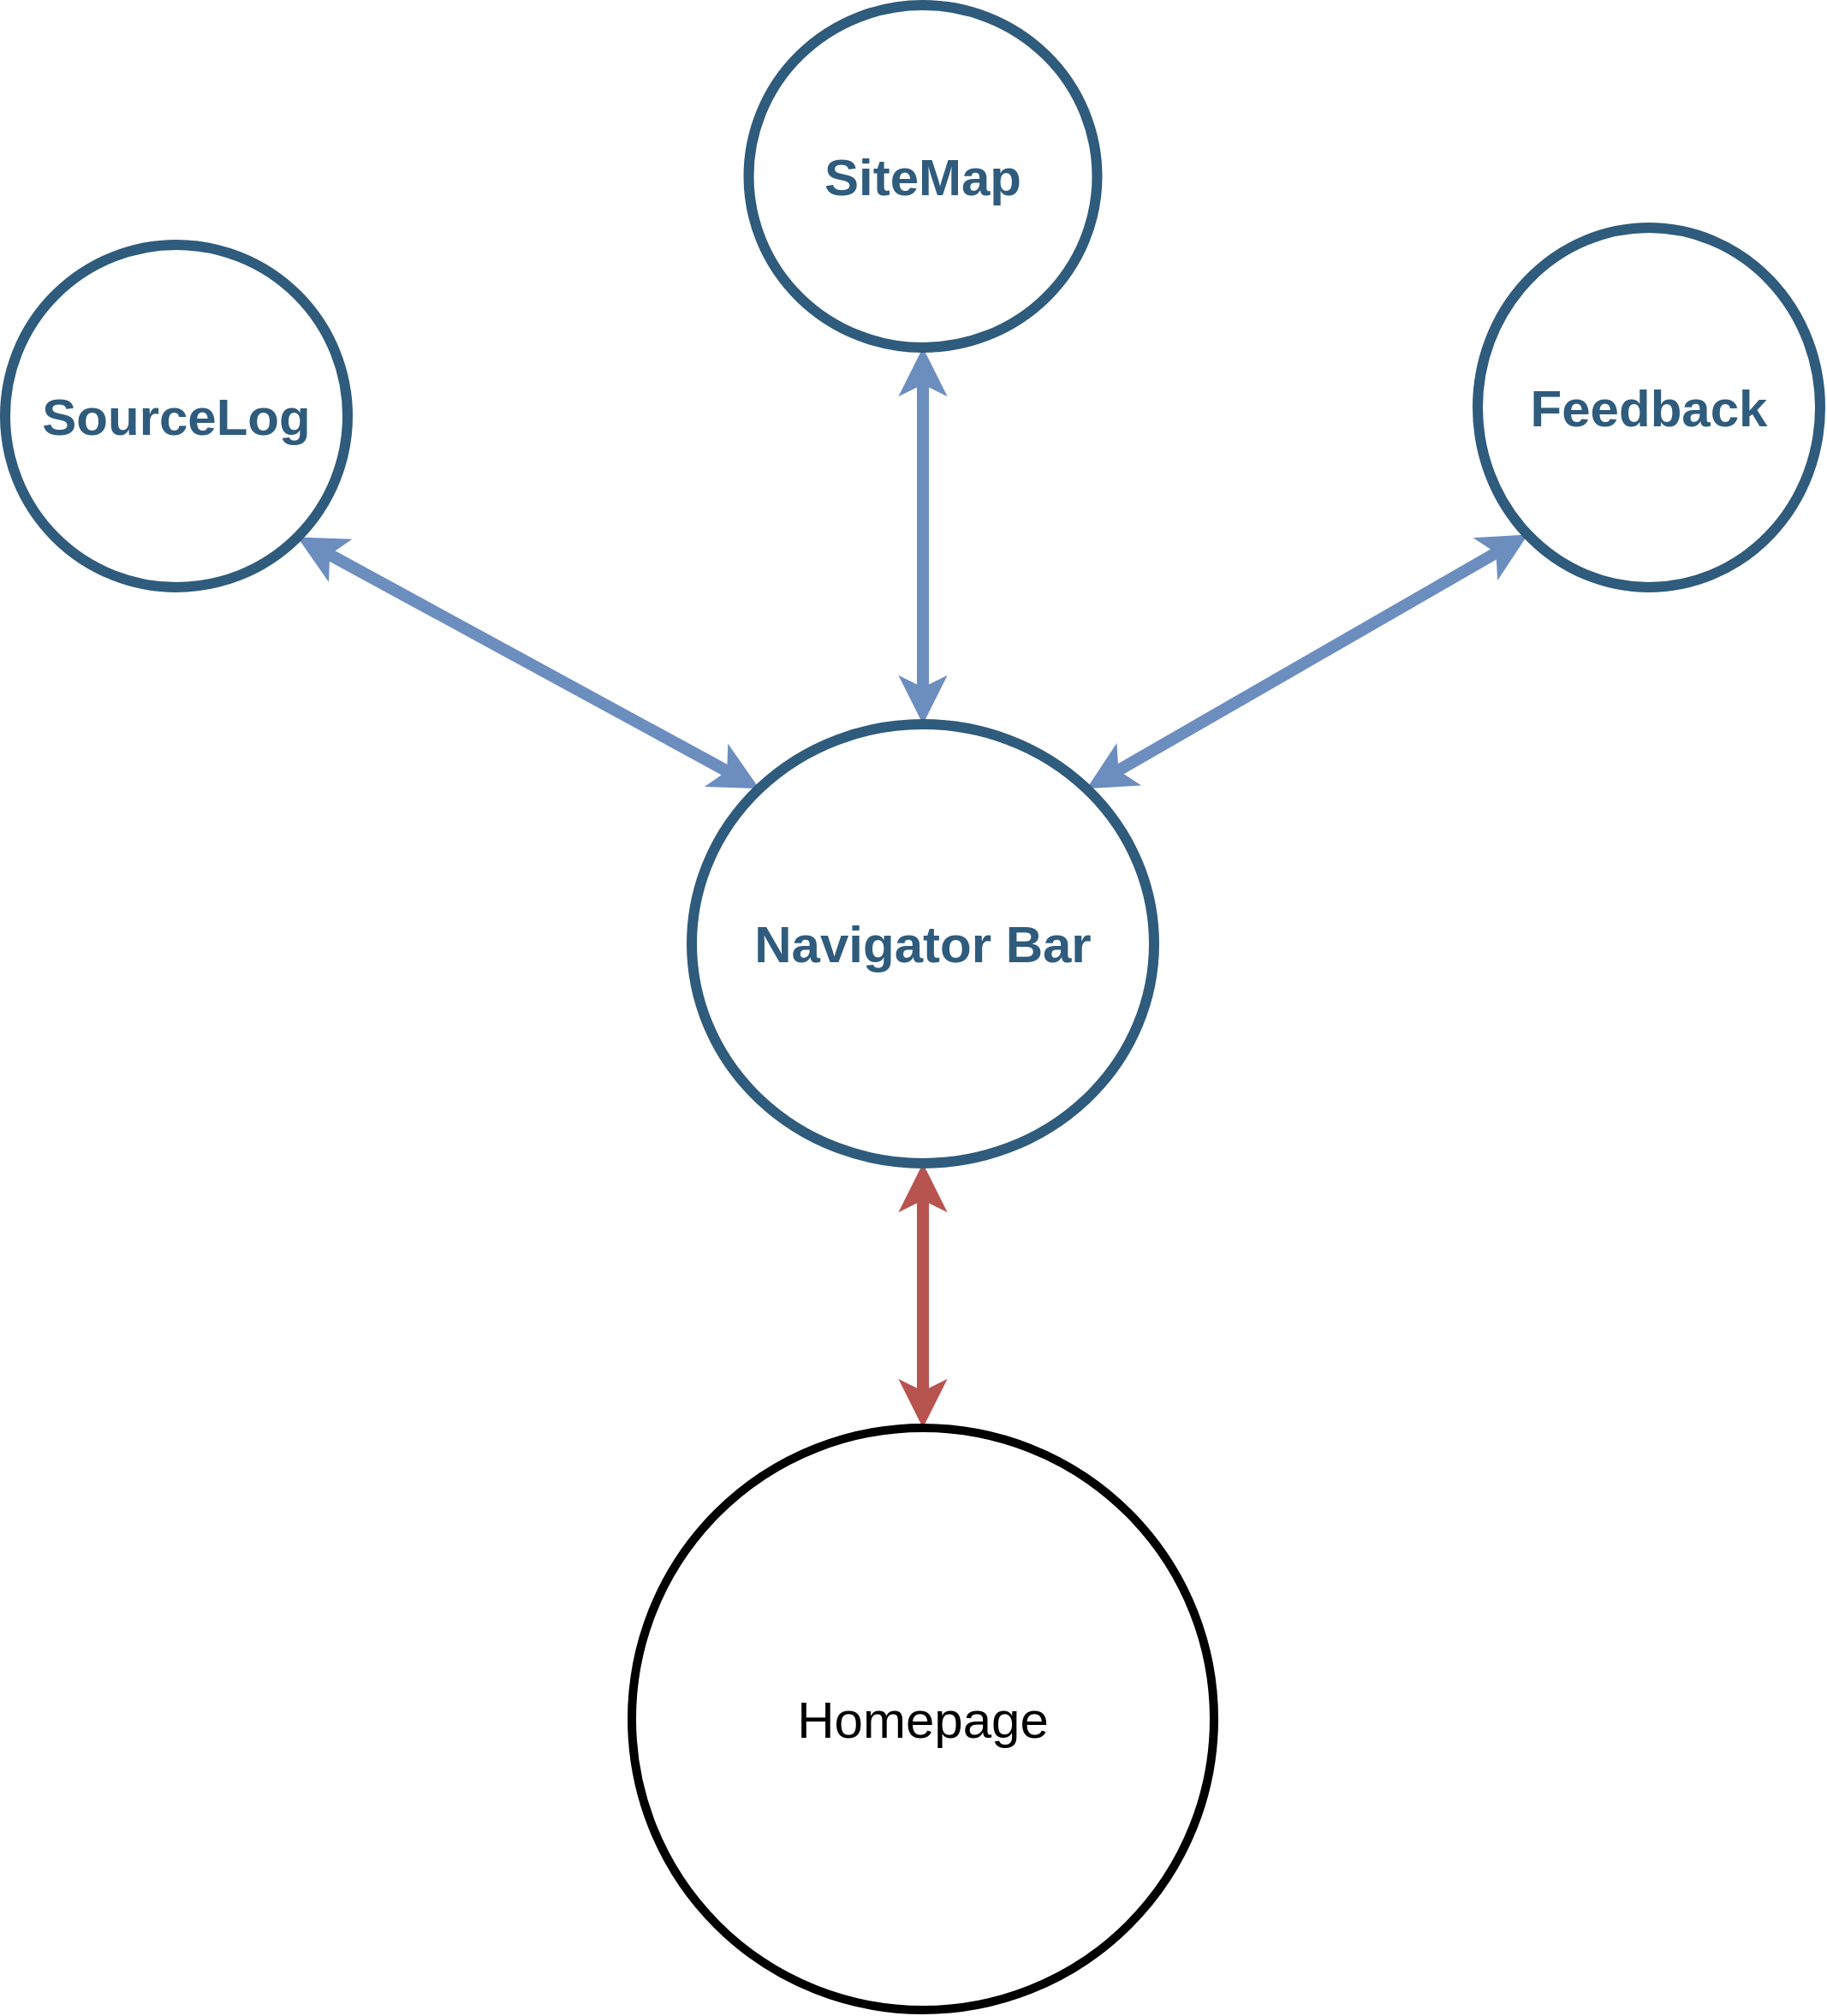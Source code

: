 <mxfile version="20.2.7" type="device"><diagram id="6a731a19-8d31-9384-78a2-239565b7b9f0" name="Page-1"><mxGraphModel dx="2326" dy="1465" grid="1" gridSize="10" guides="1" tooltips="1" connect="1" arrows="1" fold="1" page="1" pageScale="1" pageWidth="1169" pageHeight="827" background="none" math="0" shadow="0"><root><mxCell id="0"/><mxCell id="1" parent="0"/><mxCell id="xEg0_avEDQ9vsHSgW_GR-1545" value="" style="edgeStyle=orthogonalEdgeStyle;rounded=0;orthogonalLoop=1;jettySize=auto;html=1;fillColor=#dae8fc;strokeColor=#6c8ebf;strokeWidth=7;startArrow=classic;startFill=1;" edge="1" parent="1" source="1515" target="xEg0_avEDQ9vsHSgW_GR-1544"><mxGeometry relative="1" as="geometry"/></mxCell><mxCell id="xEg0_avEDQ9vsHSgW_GR-1546" style="rounded=0;orthogonalLoop=1;jettySize=auto;html=1;exitX=1;exitY=0;exitDx=0;exitDy=0;startArrow=classic;startFill=1;strokeWidth=7;fillColor=#dae8fc;strokeColor=#6c8ebf;entryX=0;entryY=1;entryDx=0;entryDy=0;" edge="1" parent="1" source="1515" target="xEg0_avEDQ9vsHSgW_GR-1548"><mxGeometry relative="1" as="geometry"><mxPoint x="1380" y="520" as="targetPoint"/></mxGeometry></mxCell><mxCell id="xEg0_avEDQ9vsHSgW_GR-1549" style="edgeStyle=none;rounded=0;orthogonalLoop=1;jettySize=auto;html=1;exitX=0;exitY=0;exitDx=0;exitDy=0;startArrow=classic;startFill=1;strokeWidth=7;fillColor=#dae8fc;strokeColor=#6c8ebf;entryX=1;entryY=1;entryDx=0;entryDy=0;" edge="1" parent="1" source="1515" target="xEg0_avEDQ9vsHSgW_GR-1550"><mxGeometry relative="1" as="geometry"><mxPoint x="790" y="510" as="targetPoint"/></mxGeometry></mxCell><mxCell id="xEg0_avEDQ9vsHSgW_GR-1551" style="edgeStyle=none;rounded=0;orthogonalLoop=1;jettySize=auto;html=1;exitX=0.5;exitY=1;exitDx=0;exitDy=0;startArrow=classic;startFill=1;strokeWidth=7;fillColor=#f8cecc;strokeColor=#b85450;" edge="1" parent="1" source="1515" target="xEg0_avEDQ9vsHSgW_GR-1556"><mxGeometry relative="1" as="geometry"><mxPoint x="1092.699" y="1100" as="targetPoint"/></mxGeometry></mxCell><mxCell id="1515" value="Navigator Bar" style="ellipse;whiteSpace=wrap;html=1;shadow=0;fontFamily=Helvetica;fontSize=30;fontColor=#2F5B7C;align=center;strokeColor=#2F5B7C;strokeWidth=6;fillColor=#FFFFFF;fontStyle=1;gradientColor=none;" parent="1" vertex="1"><mxGeometry x="961" y="660" width="270" height="256.5" as="geometry"/></mxCell><mxCell id="xEg0_avEDQ9vsHSgW_GR-1544" value="SiteMap&lt;br&gt;" style="ellipse;whiteSpace=wrap;html=1;shadow=0;fontFamily=Helvetica;fontSize=30;fontColor=#2F5B7C;align=center;strokeColor=#2F5B7C;strokeWidth=6;fillColor=#FFFFFF;fontStyle=1;gradientColor=none;" vertex="1" parent="1"><mxGeometry x="994.25" y="240" width="203.5" height="200" as="geometry"/></mxCell><mxCell id="xEg0_avEDQ9vsHSgW_GR-1548" value="Feedback" style="ellipse;whiteSpace=wrap;html=1;shadow=0;fontFamily=Helvetica;fontSize=30;fontColor=#2F5B7C;align=center;strokeColor=#2F5B7C;strokeWidth=6;fillColor=#FFFFFF;fontStyle=1;gradientColor=none;" vertex="1" parent="1"><mxGeometry x="1420" y="370" width="200" height="210" as="geometry"/></mxCell><mxCell id="xEg0_avEDQ9vsHSgW_GR-1550" value="SourceLog" style="ellipse;whiteSpace=wrap;html=1;shadow=0;fontFamily=Helvetica;fontSize=30;fontColor=#2F5B7C;align=center;strokeColor=#2F5B7C;strokeWidth=6;fillColor=#FFFFFF;fontStyle=1;gradientColor=none;" vertex="1" parent="1"><mxGeometry x="560" y="380" width="200" height="200" as="geometry"/></mxCell><mxCell id="xEg0_avEDQ9vsHSgW_GR-1556" value="&lt;font style=&quot;font-size: 30px;&quot;&gt;Homepage&lt;br&gt;&lt;/font&gt;" style="ellipse;whiteSpace=wrap;html=1;aspect=fixed;strokeWidth=5;" vertex="1" parent="1"><mxGeometry x="926" y="1071" width="340" height="340" as="geometry"/></mxCell></root></mxGraphModel></diagram></mxfile>